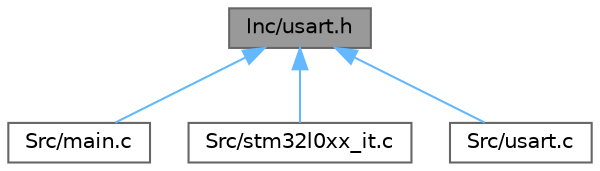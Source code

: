 digraph "Inc/usart.h"
{
 // LATEX_PDF_SIZE
  bgcolor="transparent";
  edge [fontname=Helvetica,fontsize=10,labelfontname=Helvetica,labelfontsize=10];
  node [fontname=Helvetica,fontsize=10,shape=box,height=0.2,width=0.4];
  Node1 [label="Inc/usart.h",height=0.2,width=0.4,color="gray40", fillcolor="grey60", style="filled", fontcolor="black",tooltip="This file contains all the function prototypes for the usart.c file."];
  Node1 -> Node2 [dir="back",color="steelblue1",style="solid"];
  Node2 [label="Src/main.c",height=0.2,width=0.4,color="grey40", fillcolor="white", style="filled",URL="$main_8c.html",tooltip=": Main program body"];
  Node1 -> Node3 [dir="back",color="steelblue1",style="solid"];
  Node3 [label="Src/stm32l0xx_it.c",height=0.2,width=0.4,color="grey40", fillcolor="white", style="filled",URL="$stm32l0xx__it_8c.html",tooltip="Interrupt Service Routines."];
  Node1 -> Node4 [dir="back",color="steelblue1",style="solid"];
  Node4 [label="Src/usart.c",height=0.2,width=0.4,color="grey40", fillcolor="white", style="filled",URL="$usart_8c.html",tooltip="This file provides code for the configuration of the USART instances."];
}
